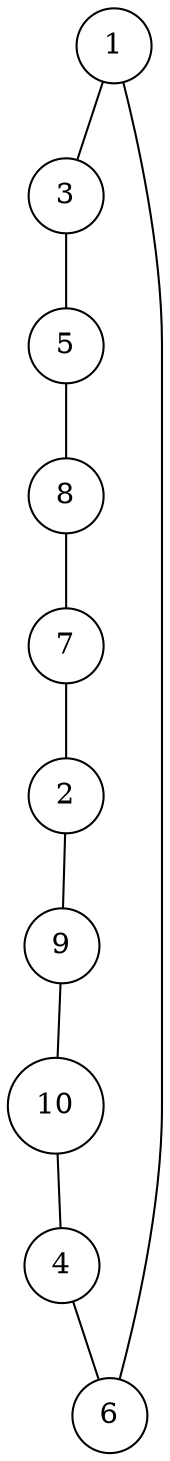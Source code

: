 graph random887170 {
	node [shape=circle fillcolor=white]
	1 [ pos = "4.824898,3.570318!"]
	2 [ pos = "1.772143,1.842669!"]
	3 [ pos = "2.727375,2.161510!"]
	4 [ pos = "1.521056,3.674387!"]
	5 [ pos = "3.102172,0.431716!"]
	6 [ pos = "4.294285,5.000000!"]
	7 [ pos = "2.388413,1.769489!"]
	8 [ pos = "2.632409,1.376759!"]
	9 [ pos = "0.794092,1.842301!"]
	10 [ pos = "0.041879,1.409931!"]

	1 -- 3
	2 -- 9
	3 -- 5
	4 -- 6
	5 -- 8
	6 -- 1
	7 -- 2
	8 -- 7
	9 -- 10
	10 -- 4
}